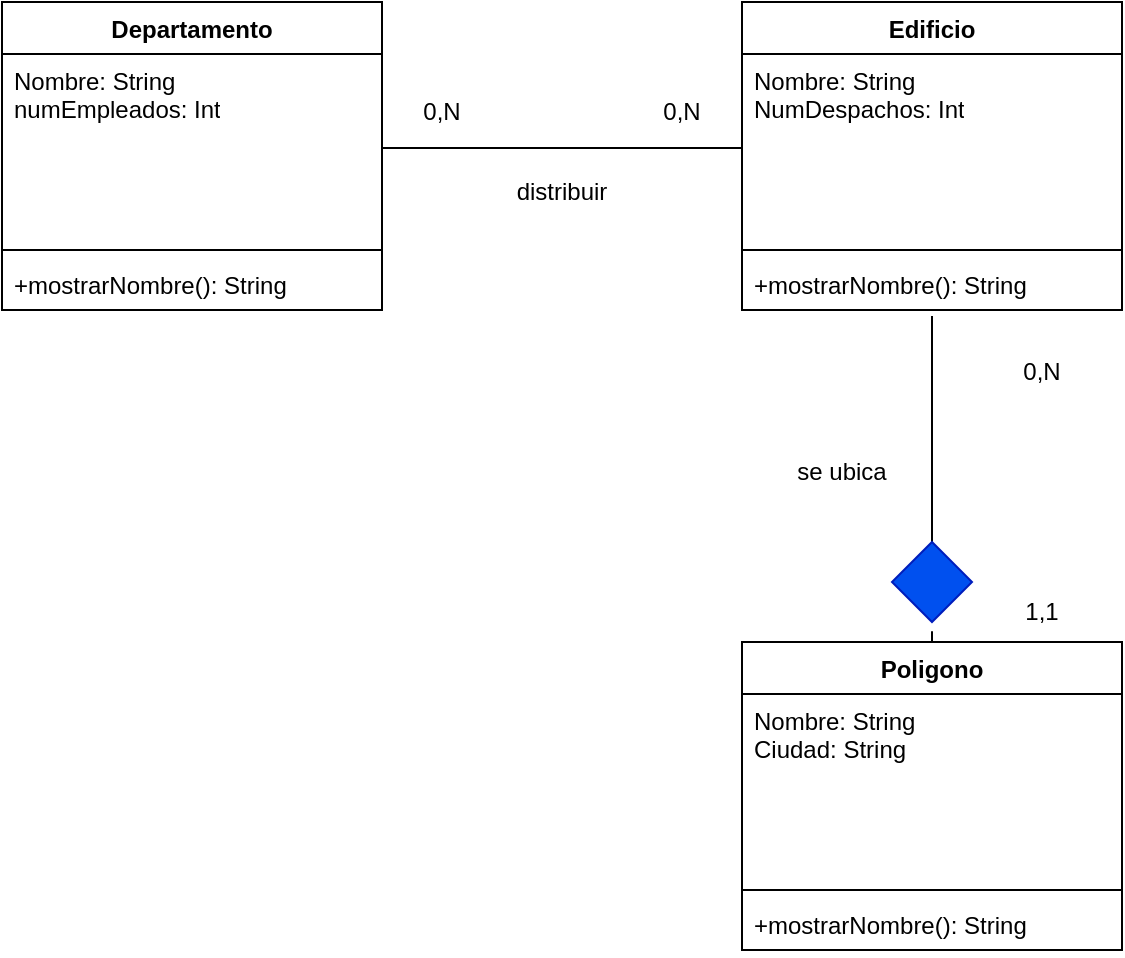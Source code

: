 <mxfile version="24.0.8" type="device" pages="2">
  <diagram name="Página-1" id="Oja9ChQtb8ajtPPVUfde">
    <mxGraphModel dx="3034" dy="1580" grid="1" gridSize="10" guides="1" tooltips="1" connect="1" arrows="1" fold="1" page="0" pageScale="1" pageWidth="827" pageHeight="1169" math="0" shadow="0">
      <root>
        <mxCell id="0" />
        <mxCell id="1" parent="0" />
        <mxCell id="BTR6X5BbzdivFK_DQCF9-13" value="Poligono" style="swimlane;fontStyle=1;align=center;verticalAlign=top;childLayout=stackLayout;horizontal=1;startSize=26;horizontalStack=0;resizeParent=1;resizeParentMax=0;resizeLast=0;collapsible=1;marginBottom=0;whiteSpace=wrap;html=1;" parent="1" vertex="1">
          <mxGeometry x="-920" y="-240" width="190" height="154" as="geometry" />
        </mxCell>
        <mxCell id="BTR6X5BbzdivFK_DQCF9-14" value="Nombre: String&lt;div&gt;Ciudad: String&lt;/div&gt;" style="text;strokeColor=none;fillColor=none;align=left;verticalAlign=top;spacingLeft=4;spacingRight=4;overflow=hidden;rotatable=0;points=[[0,0.5],[1,0.5]];portConstraint=eastwest;whiteSpace=wrap;html=1;" parent="BTR6X5BbzdivFK_DQCF9-13" vertex="1">
          <mxGeometry y="26" width="190" height="94" as="geometry" />
        </mxCell>
        <mxCell id="BTR6X5BbzdivFK_DQCF9-15" value="" style="line;strokeWidth=1;fillColor=none;align=left;verticalAlign=middle;spacingTop=-1;spacingLeft=3;spacingRight=3;rotatable=0;labelPosition=right;points=[];portConstraint=eastwest;strokeColor=inherit;" parent="BTR6X5BbzdivFK_DQCF9-13" vertex="1">
          <mxGeometry y="120" width="190" height="8" as="geometry" />
        </mxCell>
        <mxCell id="BTR6X5BbzdivFK_DQCF9-16" value="+mostrarNombre(): String" style="text;strokeColor=none;fillColor=none;align=left;verticalAlign=top;spacingLeft=4;spacingRight=4;overflow=hidden;rotatable=0;points=[[0,0.5],[1,0.5]];portConstraint=eastwest;whiteSpace=wrap;html=1;" parent="BTR6X5BbzdivFK_DQCF9-13" vertex="1">
          <mxGeometry y="128" width="190" height="26" as="geometry" />
        </mxCell>
        <mxCell id="NrJRJkPsGt-OP5B7UZhp-1" value="Departamento" style="swimlane;fontStyle=1;align=center;verticalAlign=top;childLayout=stackLayout;horizontal=1;startSize=26;horizontalStack=0;resizeParent=1;resizeParentMax=0;resizeLast=0;collapsible=1;marginBottom=0;whiteSpace=wrap;html=1;" vertex="1" parent="1">
          <mxGeometry x="-1290" y="-560" width="190" height="154" as="geometry" />
        </mxCell>
        <mxCell id="NrJRJkPsGt-OP5B7UZhp-2" value="Nombre: String&lt;div&gt;numEmpleados: Int&lt;/div&gt;&lt;div&gt;&lt;br&gt;&lt;/div&gt;" style="text;strokeColor=none;fillColor=none;align=left;verticalAlign=top;spacingLeft=4;spacingRight=4;overflow=hidden;rotatable=0;points=[[0,0.5],[1,0.5]];portConstraint=eastwest;whiteSpace=wrap;html=1;" vertex="1" parent="NrJRJkPsGt-OP5B7UZhp-1">
          <mxGeometry y="26" width="190" height="94" as="geometry" />
        </mxCell>
        <mxCell id="NrJRJkPsGt-OP5B7UZhp-3" value="" style="line;strokeWidth=1;fillColor=none;align=left;verticalAlign=middle;spacingTop=-1;spacingLeft=3;spacingRight=3;rotatable=0;labelPosition=right;points=[];portConstraint=eastwest;strokeColor=inherit;" vertex="1" parent="NrJRJkPsGt-OP5B7UZhp-1">
          <mxGeometry y="120" width="190" height="8" as="geometry" />
        </mxCell>
        <mxCell id="NrJRJkPsGt-OP5B7UZhp-4" value="+mostrarNombre(): String" style="text;strokeColor=none;fillColor=none;align=left;verticalAlign=top;spacingLeft=4;spacingRight=4;overflow=hidden;rotatable=0;points=[[0,0.5],[1,0.5]];portConstraint=eastwest;whiteSpace=wrap;html=1;" vertex="1" parent="NrJRJkPsGt-OP5B7UZhp-1">
          <mxGeometry y="128" width="190" height="26" as="geometry" />
        </mxCell>
        <mxCell id="NrJRJkPsGt-OP5B7UZhp-5" value="Edificio" style="swimlane;fontStyle=1;align=center;verticalAlign=top;childLayout=stackLayout;horizontal=1;startSize=26;horizontalStack=0;resizeParent=1;resizeParentMax=0;resizeLast=0;collapsible=1;marginBottom=0;whiteSpace=wrap;html=1;" vertex="1" parent="1">
          <mxGeometry x="-920" y="-560" width="190" height="154" as="geometry" />
        </mxCell>
        <mxCell id="NrJRJkPsGt-OP5B7UZhp-6" value="Nombre: String&lt;div&gt;NumDespachos: Int&lt;/div&gt;" style="text;strokeColor=none;fillColor=none;align=left;verticalAlign=top;spacingLeft=4;spacingRight=4;overflow=hidden;rotatable=0;points=[[0,0.5],[1,0.5]];portConstraint=eastwest;whiteSpace=wrap;html=1;" vertex="1" parent="NrJRJkPsGt-OP5B7UZhp-5">
          <mxGeometry y="26" width="190" height="94" as="geometry" />
        </mxCell>
        <mxCell id="NrJRJkPsGt-OP5B7UZhp-7" value="" style="line;strokeWidth=1;fillColor=none;align=left;verticalAlign=middle;spacingTop=-1;spacingLeft=3;spacingRight=3;rotatable=0;labelPosition=right;points=[];portConstraint=eastwest;strokeColor=inherit;" vertex="1" parent="NrJRJkPsGt-OP5B7UZhp-5">
          <mxGeometry y="120" width="190" height="8" as="geometry" />
        </mxCell>
        <mxCell id="NrJRJkPsGt-OP5B7UZhp-8" value="+mostrarNombre(): String" style="text;strokeColor=none;fillColor=none;align=left;verticalAlign=top;spacingLeft=4;spacingRight=4;overflow=hidden;rotatable=0;points=[[0,0.5],[1,0.5]];portConstraint=eastwest;whiteSpace=wrap;html=1;" vertex="1" parent="NrJRJkPsGt-OP5B7UZhp-5">
          <mxGeometry y="128" width="190" height="26" as="geometry" />
        </mxCell>
        <mxCell id="NrJRJkPsGt-OP5B7UZhp-9" value="" style="endArrow=none;html=1;rounded=0;entryX=1;entryY=0.5;entryDx=0;entryDy=0;exitX=0;exitY=0.5;exitDx=0;exitDy=0;" edge="1" parent="1" source="NrJRJkPsGt-OP5B7UZhp-6" target="NrJRJkPsGt-OP5B7UZhp-2">
          <mxGeometry width="50" height="50" relative="1" as="geometry">
            <mxPoint x="-1040" y="-220" as="sourcePoint" />
            <mxPoint x="-990" y="-270" as="targetPoint" />
          </mxGeometry>
        </mxCell>
        <mxCell id="NrJRJkPsGt-OP5B7UZhp-10" value="0,N" style="text;html=1;align=center;verticalAlign=middle;whiteSpace=wrap;rounded=0;" vertex="1" parent="1">
          <mxGeometry x="-1100" y="-520" width="60" height="30" as="geometry" />
        </mxCell>
        <mxCell id="NrJRJkPsGt-OP5B7UZhp-11" value="0,N" style="text;html=1;align=center;verticalAlign=middle;whiteSpace=wrap;rounded=0;" vertex="1" parent="1">
          <mxGeometry x="-980" y="-520" width="60" height="30" as="geometry" />
        </mxCell>
        <mxCell id="NrJRJkPsGt-OP5B7UZhp-12" value="distribuir" style="text;html=1;align=center;verticalAlign=middle;whiteSpace=wrap;rounded=0;" vertex="1" parent="1">
          <mxGeometry x="-1040" y="-480" width="60" height="30" as="geometry" />
        </mxCell>
        <mxCell id="NrJRJkPsGt-OP5B7UZhp-13" value="se ubica" style="text;html=1;align=center;verticalAlign=middle;whiteSpace=wrap;rounded=0;" vertex="1" parent="1">
          <mxGeometry x="-900" y="-340" width="60" height="30" as="geometry" />
        </mxCell>
        <mxCell id="NrJRJkPsGt-OP5B7UZhp-14" value="" style="endArrow=none;html=1;rounded=0;entryX=0.5;entryY=1.115;entryDx=0;entryDy=0;entryPerimeter=0;exitX=0.5;exitY=0;exitDx=0;exitDy=0;" edge="1" parent="1" source="NrJRJkPsGt-OP5B7UZhp-17" target="NrJRJkPsGt-OP5B7UZhp-8">
          <mxGeometry width="50" height="50" relative="1" as="geometry">
            <mxPoint x="-1120" y="-170" as="sourcePoint" />
            <mxPoint x="-1070" y="-220" as="targetPoint" />
          </mxGeometry>
        </mxCell>
        <mxCell id="NrJRJkPsGt-OP5B7UZhp-15" value="0,N" style="text;html=1;align=center;verticalAlign=middle;whiteSpace=wrap;rounded=0;" vertex="1" parent="1">
          <mxGeometry x="-800" y="-390" width="60" height="30" as="geometry" />
        </mxCell>
        <mxCell id="NrJRJkPsGt-OP5B7UZhp-16" value="1,1" style="text;html=1;align=center;verticalAlign=middle;whiteSpace=wrap;rounded=0;" vertex="1" parent="1">
          <mxGeometry x="-800" y="-270" width="60" height="30" as="geometry" />
        </mxCell>
        <mxCell id="NrJRJkPsGt-OP5B7UZhp-18" value="" style="endArrow=none;html=1;rounded=0;entryX=0.5;entryY=1.115;entryDx=0;entryDy=0;entryPerimeter=0;exitX=0.5;exitY=0;exitDx=0;exitDy=0;" edge="1" parent="1" source="BTR6X5BbzdivFK_DQCF9-13" target="NrJRJkPsGt-OP5B7UZhp-17">
          <mxGeometry width="50" height="50" relative="1" as="geometry">
            <mxPoint x="-825" y="-240" as="sourcePoint" />
            <mxPoint x="-825" y="-403" as="targetPoint" />
          </mxGeometry>
        </mxCell>
        <mxCell id="NrJRJkPsGt-OP5B7UZhp-17" value="" style="rhombus;whiteSpace=wrap;html=1;fillColor=#0050ef;fontColor=#ffffff;strokeColor=#001DBC;" vertex="1" parent="1">
          <mxGeometry x="-845" y="-290" width="40" height="40" as="geometry" />
        </mxCell>
      </root>
    </mxGraphModel>
  </diagram>
  <diagram id="U7WJ_YwInZHIPDs45xcm" name="Página-2">
    <mxGraphModel dx="1280" dy="556" grid="1" gridSize="10" guides="1" tooltips="1" connect="1" arrows="1" fold="1" page="0" pageScale="1" pageWidth="827" pageHeight="1169" math="0" shadow="0">
      <root>
        <mxCell id="0" />
        <mxCell id="1" parent="0" />
        <mxCell id="EeklMAf802saQ7N3rbDm-1" value="Poligono" style="swimlane;fontStyle=1;align=center;verticalAlign=top;childLayout=stackLayout;horizontal=1;startSize=26;horizontalStack=0;resizeParent=1;resizeParentMax=0;resizeLast=0;collapsible=1;marginBottom=0;whiteSpace=wrap;html=1;" vertex="1" parent="1">
          <mxGeometry x="-200" y="240" width="160" height="104" as="geometry" />
        </mxCell>
        <mxCell id="EeklMAf802saQ7N3rbDm-2" value="Nombre: String&lt;div&gt;Ciudad: String&lt;/div&gt;" style="text;strokeColor=none;fillColor=none;align=left;verticalAlign=top;spacingLeft=4;spacingRight=4;overflow=hidden;rotatable=0;points=[[0,0.5],[1,0.5]];portConstraint=eastwest;whiteSpace=wrap;html=1;" vertex="1" parent="EeklMAf802saQ7N3rbDm-1">
          <mxGeometry y="26" width="160" height="44" as="geometry" />
        </mxCell>
        <mxCell id="EeklMAf802saQ7N3rbDm-3" value="" style="line;strokeWidth=1;fillColor=none;align=left;verticalAlign=middle;spacingTop=-1;spacingLeft=3;spacingRight=3;rotatable=0;labelPosition=right;points=[];portConstraint=eastwest;strokeColor=inherit;" vertex="1" parent="EeklMAf802saQ7N3rbDm-1">
          <mxGeometry y="70" width="160" height="8" as="geometry" />
        </mxCell>
        <mxCell id="EeklMAf802saQ7N3rbDm-4" value="+MostrarNombre(): String" style="text;strokeColor=none;fillColor=none;align=left;verticalAlign=top;spacingLeft=4;spacingRight=4;overflow=hidden;rotatable=0;points=[[0,0.5],[1,0.5]];portConstraint=eastwest;whiteSpace=wrap;html=1;" vertex="1" parent="EeklMAf802saQ7N3rbDm-1">
          <mxGeometry y="78" width="160" height="26" as="geometry" />
        </mxCell>
        <mxCell id="EeklMAf802saQ7N3rbDm-5" value="Edificio" style="swimlane;fontStyle=1;align=center;verticalAlign=top;childLayout=stackLayout;horizontal=1;startSize=26;horizontalStack=0;resizeParent=1;resizeParentMax=0;resizeLast=0;collapsible=1;marginBottom=0;whiteSpace=wrap;html=1;" vertex="1" parent="1">
          <mxGeometry x="120" y="230" width="180" height="124" as="geometry" />
        </mxCell>
        <mxCell id="EeklMAf802saQ7N3rbDm-6" value="Nombre: String&lt;div&gt;numDespachos: Int&lt;/div&gt;&lt;div&gt;numDespachosDepartamento: Int&lt;/div&gt;" style="text;strokeColor=none;fillColor=none;align=left;verticalAlign=top;spacingLeft=4;spacingRight=4;overflow=hidden;rotatable=0;points=[[0,0.5],[1,0.5]];portConstraint=eastwest;whiteSpace=wrap;html=1;" vertex="1" parent="EeklMAf802saQ7N3rbDm-5">
          <mxGeometry y="26" width="180" height="64" as="geometry" />
        </mxCell>
        <mxCell id="EeklMAf802saQ7N3rbDm-7" value="" style="line;strokeWidth=1;fillColor=none;align=left;verticalAlign=middle;spacingTop=-1;spacingLeft=3;spacingRight=3;rotatable=0;labelPosition=right;points=[];portConstraint=eastwest;strokeColor=inherit;" vertex="1" parent="EeklMAf802saQ7N3rbDm-5">
          <mxGeometry y="90" width="180" height="8" as="geometry" />
        </mxCell>
        <mxCell id="EeklMAf802saQ7N3rbDm-8" value="+MostrarNombre(): String" style="text;strokeColor=none;fillColor=none;align=left;verticalAlign=top;spacingLeft=4;spacingRight=4;overflow=hidden;rotatable=0;points=[[0,0.5],[1,0.5]];portConstraint=eastwest;whiteSpace=wrap;html=1;" vertex="1" parent="EeklMAf802saQ7N3rbDm-5">
          <mxGeometry y="98" width="180" height="26" as="geometry" />
        </mxCell>
        <mxCell id="EeklMAf802saQ7N3rbDm-17" value="Departamento" style="swimlane;fontStyle=1;align=center;verticalAlign=top;childLayout=stackLayout;horizontal=1;startSize=26;horizontalStack=0;resizeParent=1;resizeParentMax=0;resizeLast=0;collapsible=1;marginBottom=0;whiteSpace=wrap;html=1;" vertex="1" parent="1">
          <mxGeometry x="440" y="240" width="160" height="98" as="geometry" />
        </mxCell>
        <mxCell id="EeklMAf802saQ7N3rbDm-18" value="Nombre: String&lt;div&gt;numEmpleados: Int&lt;/div&gt;" style="text;strokeColor=none;fillColor=none;align=left;verticalAlign=top;spacingLeft=4;spacingRight=4;overflow=hidden;rotatable=0;points=[[0,0.5],[1,0.5]];portConstraint=eastwest;whiteSpace=wrap;html=1;" vertex="1" parent="EeklMAf802saQ7N3rbDm-17">
          <mxGeometry y="26" width="160" height="44" as="geometry" />
        </mxCell>
        <mxCell id="EeklMAf802saQ7N3rbDm-19" value="" style="line;strokeWidth=1;fillColor=none;align=left;verticalAlign=middle;spacingTop=-1;spacingLeft=3;spacingRight=3;rotatable=0;labelPosition=right;points=[];portConstraint=eastwest;strokeColor=inherit;" vertex="1" parent="EeklMAf802saQ7N3rbDm-17">
          <mxGeometry y="70" width="160" height="2" as="geometry" />
        </mxCell>
        <mxCell id="EeklMAf802saQ7N3rbDm-20" value="+MostrarNombre(): String" style="text;strokeColor=none;fillColor=none;align=left;verticalAlign=top;spacingLeft=4;spacingRight=4;overflow=hidden;rotatable=0;points=[[0,0.5],[1,0.5]];portConstraint=eastwest;whiteSpace=wrap;html=1;" vertex="1" parent="EeklMAf802saQ7N3rbDm-17">
          <mxGeometry y="72" width="160" height="26" as="geometry" />
        </mxCell>
        <mxCell id="EeklMAf802saQ7N3rbDm-21" value="" style="endArrow=none;html=1;rounded=0;fontSize=12;startSize=8;endSize=8;curved=1;exitX=1;exitY=0.5;exitDx=0;exitDy=0;entryX=0;entryY=0.5;entryDx=0;entryDy=0;" edge="1" parent="1" source="EeklMAf802saQ7N3rbDm-2" target="EeklMAf802saQ7N3rbDm-6">
          <mxGeometry width="50" height="50" relative="1" as="geometry">
            <mxPoint x="10" y="394" as="sourcePoint" />
            <mxPoint x="60" y="344" as="targetPoint" />
          </mxGeometry>
        </mxCell>
        <mxCell id="EeklMAf802saQ7N3rbDm-22" value="" style="endArrow=none;html=1;rounded=0;fontSize=12;startSize=8;endSize=8;curved=1;exitX=1;exitY=0.5;exitDx=0;exitDy=0;entryX=0;entryY=0.5;entryDx=0;entryDy=0;" edge="1" parent="1" source="EeklMAf802saQ7N3rbDm-6" target="EeklMAf802saQ7N3rbDm-18">
          <mxGeometry width="50" height="50" relative="1" as="geometry">
            <mxPoint x="340" y="410" as="sourcePoint" />
            <mxPoint x="390" y="360" as="targetPoint" />
          </mxGeometry>
        </mxCell>
        <mxCell id="EeklMAf802saQ7N3rbDm-24" value="1,1" style="text;html=1;align=center;verticalAlign=middle;whiteSpace=wrap;rounded=0;fontSize=16;" vertex="1" parent="1">
          <mxGeometry x="-20" y="230" width="60" height="30" as="geometry" />
        </mxCell>
        <mxCell id="EeklMAf802saQ7N3rbDm-25" value="1,N" style="text;html=1;align=center;verticalAlign=middle;whiteSpace=wrap;rounded=0;fontSize=16;" vertex="1" parent="1">
          <mxGeometry x="60" y="299" width="60" height="30" as="geometry" />
        </mxCell>
        <mxCell id="EeklMAf802saQ7N3rbDm-27" value="1,N" style="text;html=1;align=center;verticalAlign=middle;whiteSpace=wrap;rounded=0;fontSize=16;" vertex="1" parent="1">
          <mxGeometry x="310" y="240" width="60" height="30" as="geometry" />
        </mxCell>
        <mxCell id="EeklMAf802saQ7N3rbDm-28" value="1,N" style="text;html=1;align=center;verticalAlign=middle;whiteSpace=wrap;rounded=0;fontSize=16;" vertex="1" parent="1">
          <mxGeometry x="380" y="299" width="60" height="30" as="geometry" />
        </mxCell>
        <mxCell id="EeklMAf802saQ7N3rbDm-30" value="" style="rhombus;whiteSpace=wrap;html=1;rotation=90;fillColor=#0050ef;fontColor=#ffffff;strokeColor=#001DBC;" vertex="1" parent="1">
          <mxGeometry x="-30" y="270" width="30" height="40" as="geometry" />
        </mxCell>
      </root>
    </mxGraphModel>
  </diagram>
</mxfile>
